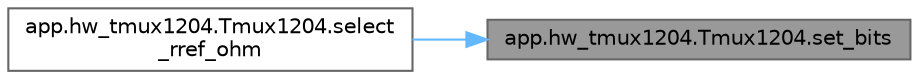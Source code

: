 digraph "app.hw_tmux1204.Tmux1204.set_bits"
{
 // LATEX_PDF_SIZE
  bgcolor="transparent";
  edge [fontname=Helvetica,fontsize=10,labelfontname=Helvetica,labelfontsize=10];
  node [fontname=Helvetica,fontsize=10,shape=box,height=0.2,width=0.4];
  rankdir="RL";
  Node1 [id="Node000001",label="app.hw_tmux1204.Tmux1204.set_bits",height=0.2,width=0.4,color="gray40", fillcolor="grey60", style="filled", fontcolor="black",tooltip="Définit les bits de contrôle A1 et A0."];
  Node1 -> Node2 [id="edge1_Node000001_Node000002",dir="back",color="steelblue1",style="solid",tooltip=" "];
  Node2 [id="Node000002",label="app.hw_tmux1204.Tmux1204.select\l_rref_ohm",height=0.2,width=0.4,color="grey40", fillcolor="white", style="filled",URL="$classapp_1_1hw__tmux1204_1_1_tmux1204.html#af3580f52e52bd0726dfb5fb09b6eaf7e",tooltip="Sélectionne la résistance de référence Rref."];
}
